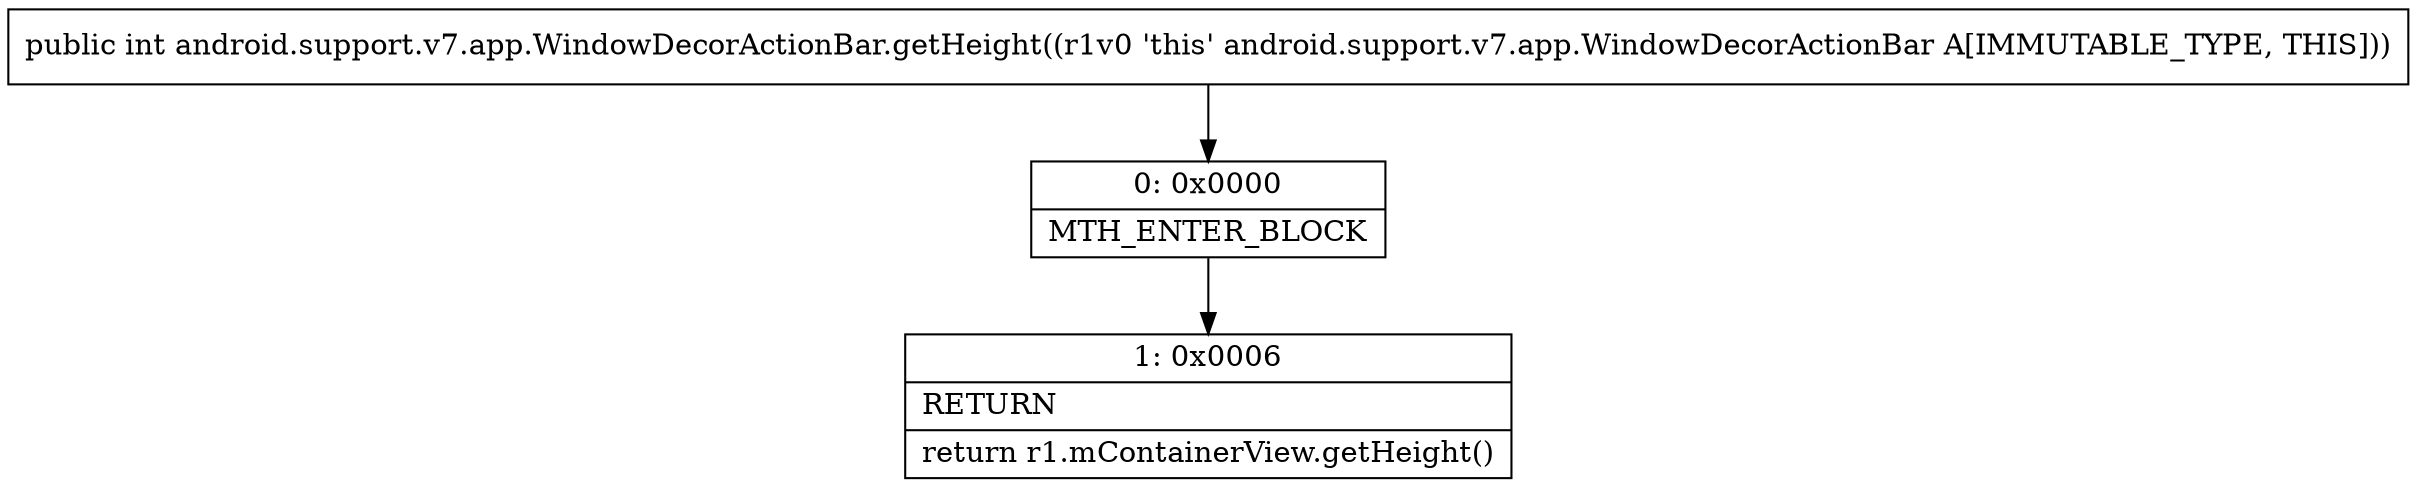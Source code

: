 digraph "CFG forandroid.support.v7.app.WindowDecorActionBar.getHeight()I" {
Node_0 [shape=record,label="{0\:\ 0x0000|MTH_ENTER_BLOCK\l}"];
Node_1 [shape=record,label="{1\:\ 0x0006|RETURN\l|return r1.mContainerView.getHeight()\l}"];
MethodNode[shape=record,label="{public int android.support.v7.app.WindowDecorActionBar.getHeight((r1v0 'this' android.support.v7.app.WindowDecorActionBar A[IMMUTABLE_TYPE, THIS])) }"];
MethodNode -> Node_0;
Node_0 -> Node_1;
}

